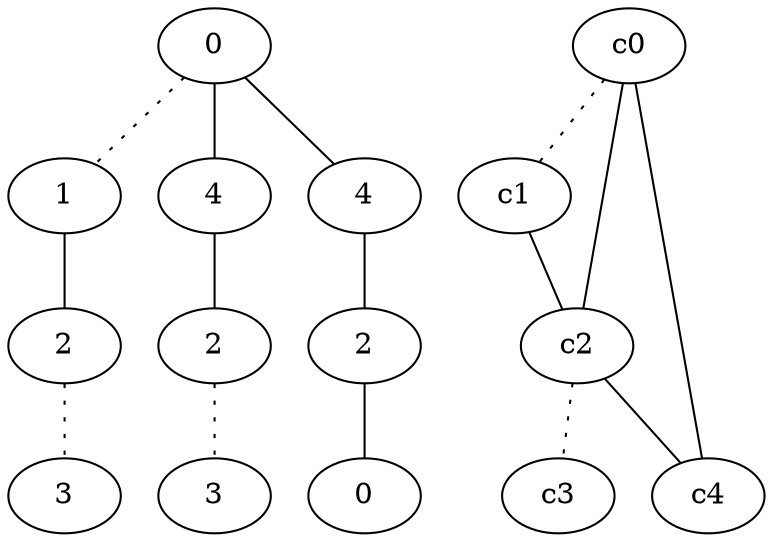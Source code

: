 graph {
a0[label=0];
a1[label=1];
a2[label=2];
a3[label=3];
a4[label=4];
a5[label=2];
a6[label=3];
a7[label=4];
a8[label=2];
a9[label=0];
a0 -- a1 [style=dotted];
a0 -- a4;
a0 -- a7;
a1 -- a2;
a2 -- a3 [style=dotted];
a4 -- a5;
a5 -- a6 [style=dotted];
a7 -- a8;
a8 -- a9;
c0 -- c1 [style=dotted];
c0 -- c2;
c0 -- c4;
c1 -- c2;
c2 -- c3 [style=dotted];
c2 -- c4;
}
